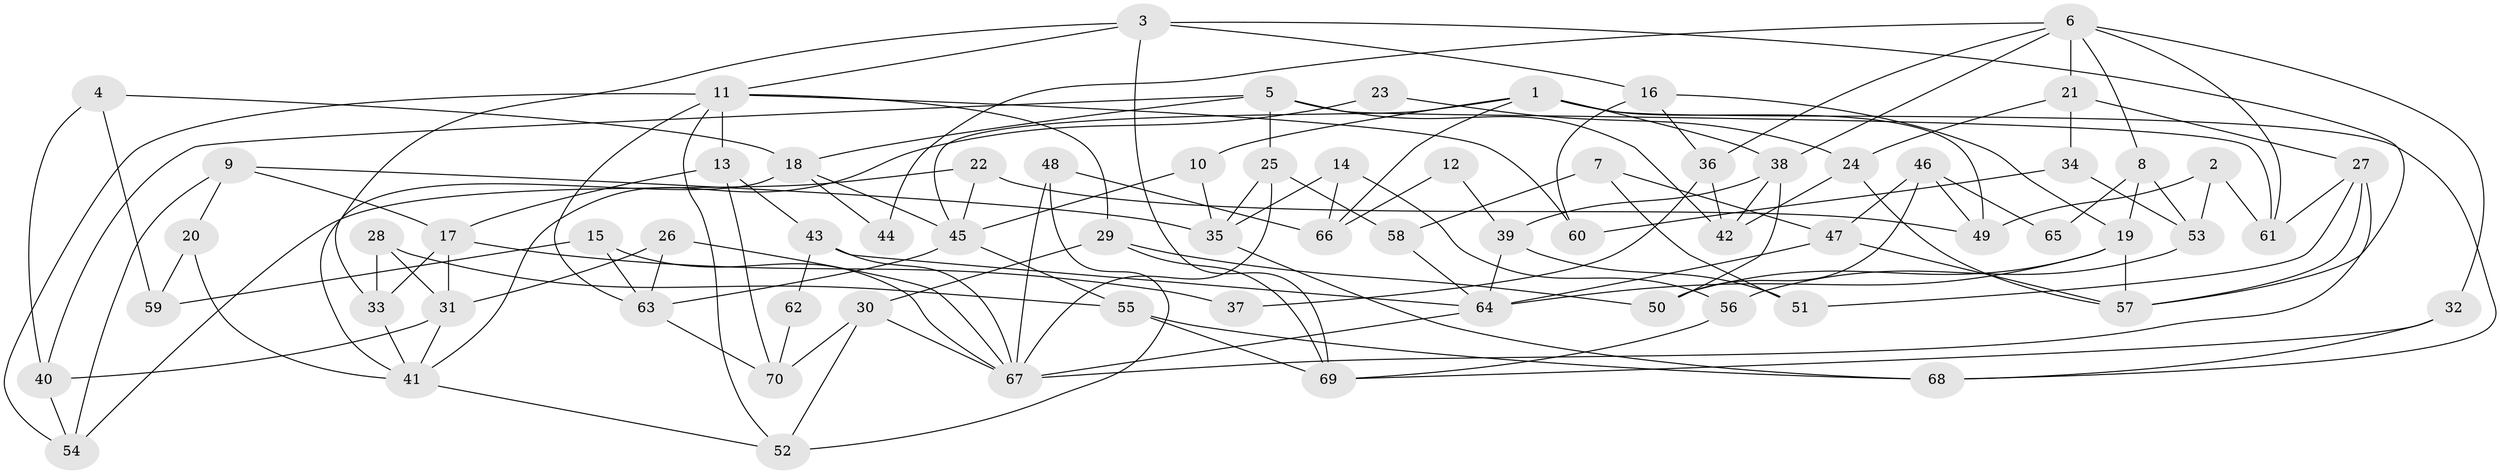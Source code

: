 // Generated by graph-tools (version 1.1) at 2025/02/03/09/25 03:02:04]
// undirected, 70 vertices, 140 edges
graph export_dot {
graph [start="1"]
  node [color=gray90,style=filled];
  1;
  2;
  3;
  4;
  5;
  6;
  7;
  8;
  9;
  10;
  11;
  12;
  13;
  14;
  15;
  16;
  17;
  18;
  19;
  20;
  21;
  22;
  23;
  24;
  25;
  26;
  27;
  28;
  29;
  30;
  31;
  32;
  33;
  34;
  35;
  36;
  37;
  38;
  39;
  40;
  41;
  42;
  43;
  44;
  45;
  46;
  47;
  48;
  49;
  50;
  51;
  52;
  53;
  54;
  55;
  56;
  57;
  58;
  59;
  60;
  61;
  62;
  63;
  64;
  65;
  66;
  67;
  68;
  69;
  70;
  1 -- 45;
  1 -- 38;
  1 -- 10;
  1 -- 49;
  1 -- 66;
  1 -- 68;
  2 -- 61;
  2 -- 49;
  2 -- 53;
  3 -- 57;
  3 -- 11;
  3 -- 16;
  3 -- 33;
  3 -- 69;
  4 -- 40;
  4 -- 18;
  4 -- 59;
  5 -- 25;
  5 -- 18;
  5 -- 40;
  5 -- 42;
  5 -- 61;
  6 -- 61;
  6 -- 21;
  6 -- 8;
  6 -- 32;
  6 -- 36;
  6 -- 38;
  6 -- 44;
  7 -- 58;
  7 -- 47;
  7 -- 51;
  8 -- 19;
  8 -- 53;
  8 -- 65;
  9 -- 17;
  9 -- 35;
  9 -- 20;
  9 -- 54;
  10 -- 35;
  10 -- 45;
  11 -- 52;
  11 -- 63;
  11 -- 13;
  11 -- 29;
  11 -- 54;
  11 -- 60;
  12 -- 66;
  12 -- 39;
  13 -- 17;
  13 -- 43;
  13 -- 70;
  14 -- 56;
  14 -- 66;
  14 -- 35;
  15 -- 63;
  15 -- 67;
  15 -- 59;
  16 -- 36;
  16 -- 19;
  16 -- 60;
  17 -- 33;
  17 -- 31;
  17 -- 37;
  18 -- 45;
  18 -- 41;
  18 -- 44;
  19 -- 64;
  19 -- 50;
  19 -- 57;
  20 -- 59;
  20 -- 41;
  21 -- 24;
  21 -- 34;
  21 -- 27;
  22 -- 54;
  22 -- 49;
  22 -- 45;
  23 -- 24;
  23 -- 41;
  24 -- 57;
  24 -- 42;
  25 -- 35;
  25 -- 67;
  25 -- 58;
  26 -- 31;
  26 -- 67;
  26 -- 63;
  27 -- 67;
  27 -- 51;
  27 -- 57;
  27 -- 61;
  28 -- 33;
  28 -- 55;
  28 -- 31;
  29 -- 69;
  29 -- 30;
  29 -- 50;
  30 -- 70;
  30 -- 52;
  30 -- 67;
  31 -- 40;
  31 -- 41;
  32 -- 69;
  32 -- 68;
  33 -- 41;
  34 -- 60;
  34 -- 53;
  35 -- 68;
  36 -- 42;
  36 -- 37;
  38 -- 50;
  38 -- 39;
  38 -- 42;
  39 -- 51;
  39 -- 64;
  40 -- 54;
  41 -- 52;
  43 -- 67;
  43 -- 62;
  43 -- 64;
  45 -- 55;
  45 -- 63;
  46 -- 47;
  46 -- 50;
  46 -- 49;
  46 -- 65;
  47 -- 64;
  47 -- 57;
  48 -- 52;
  48 -- 67;
  48 -- 66;
  53 -- 56;
  55 -- 68;
  55 -- 69;
  56 -- 69;
  58 -- 64;
  62 -- 70;
  63 -- 70;
  64 -- 67;
}
